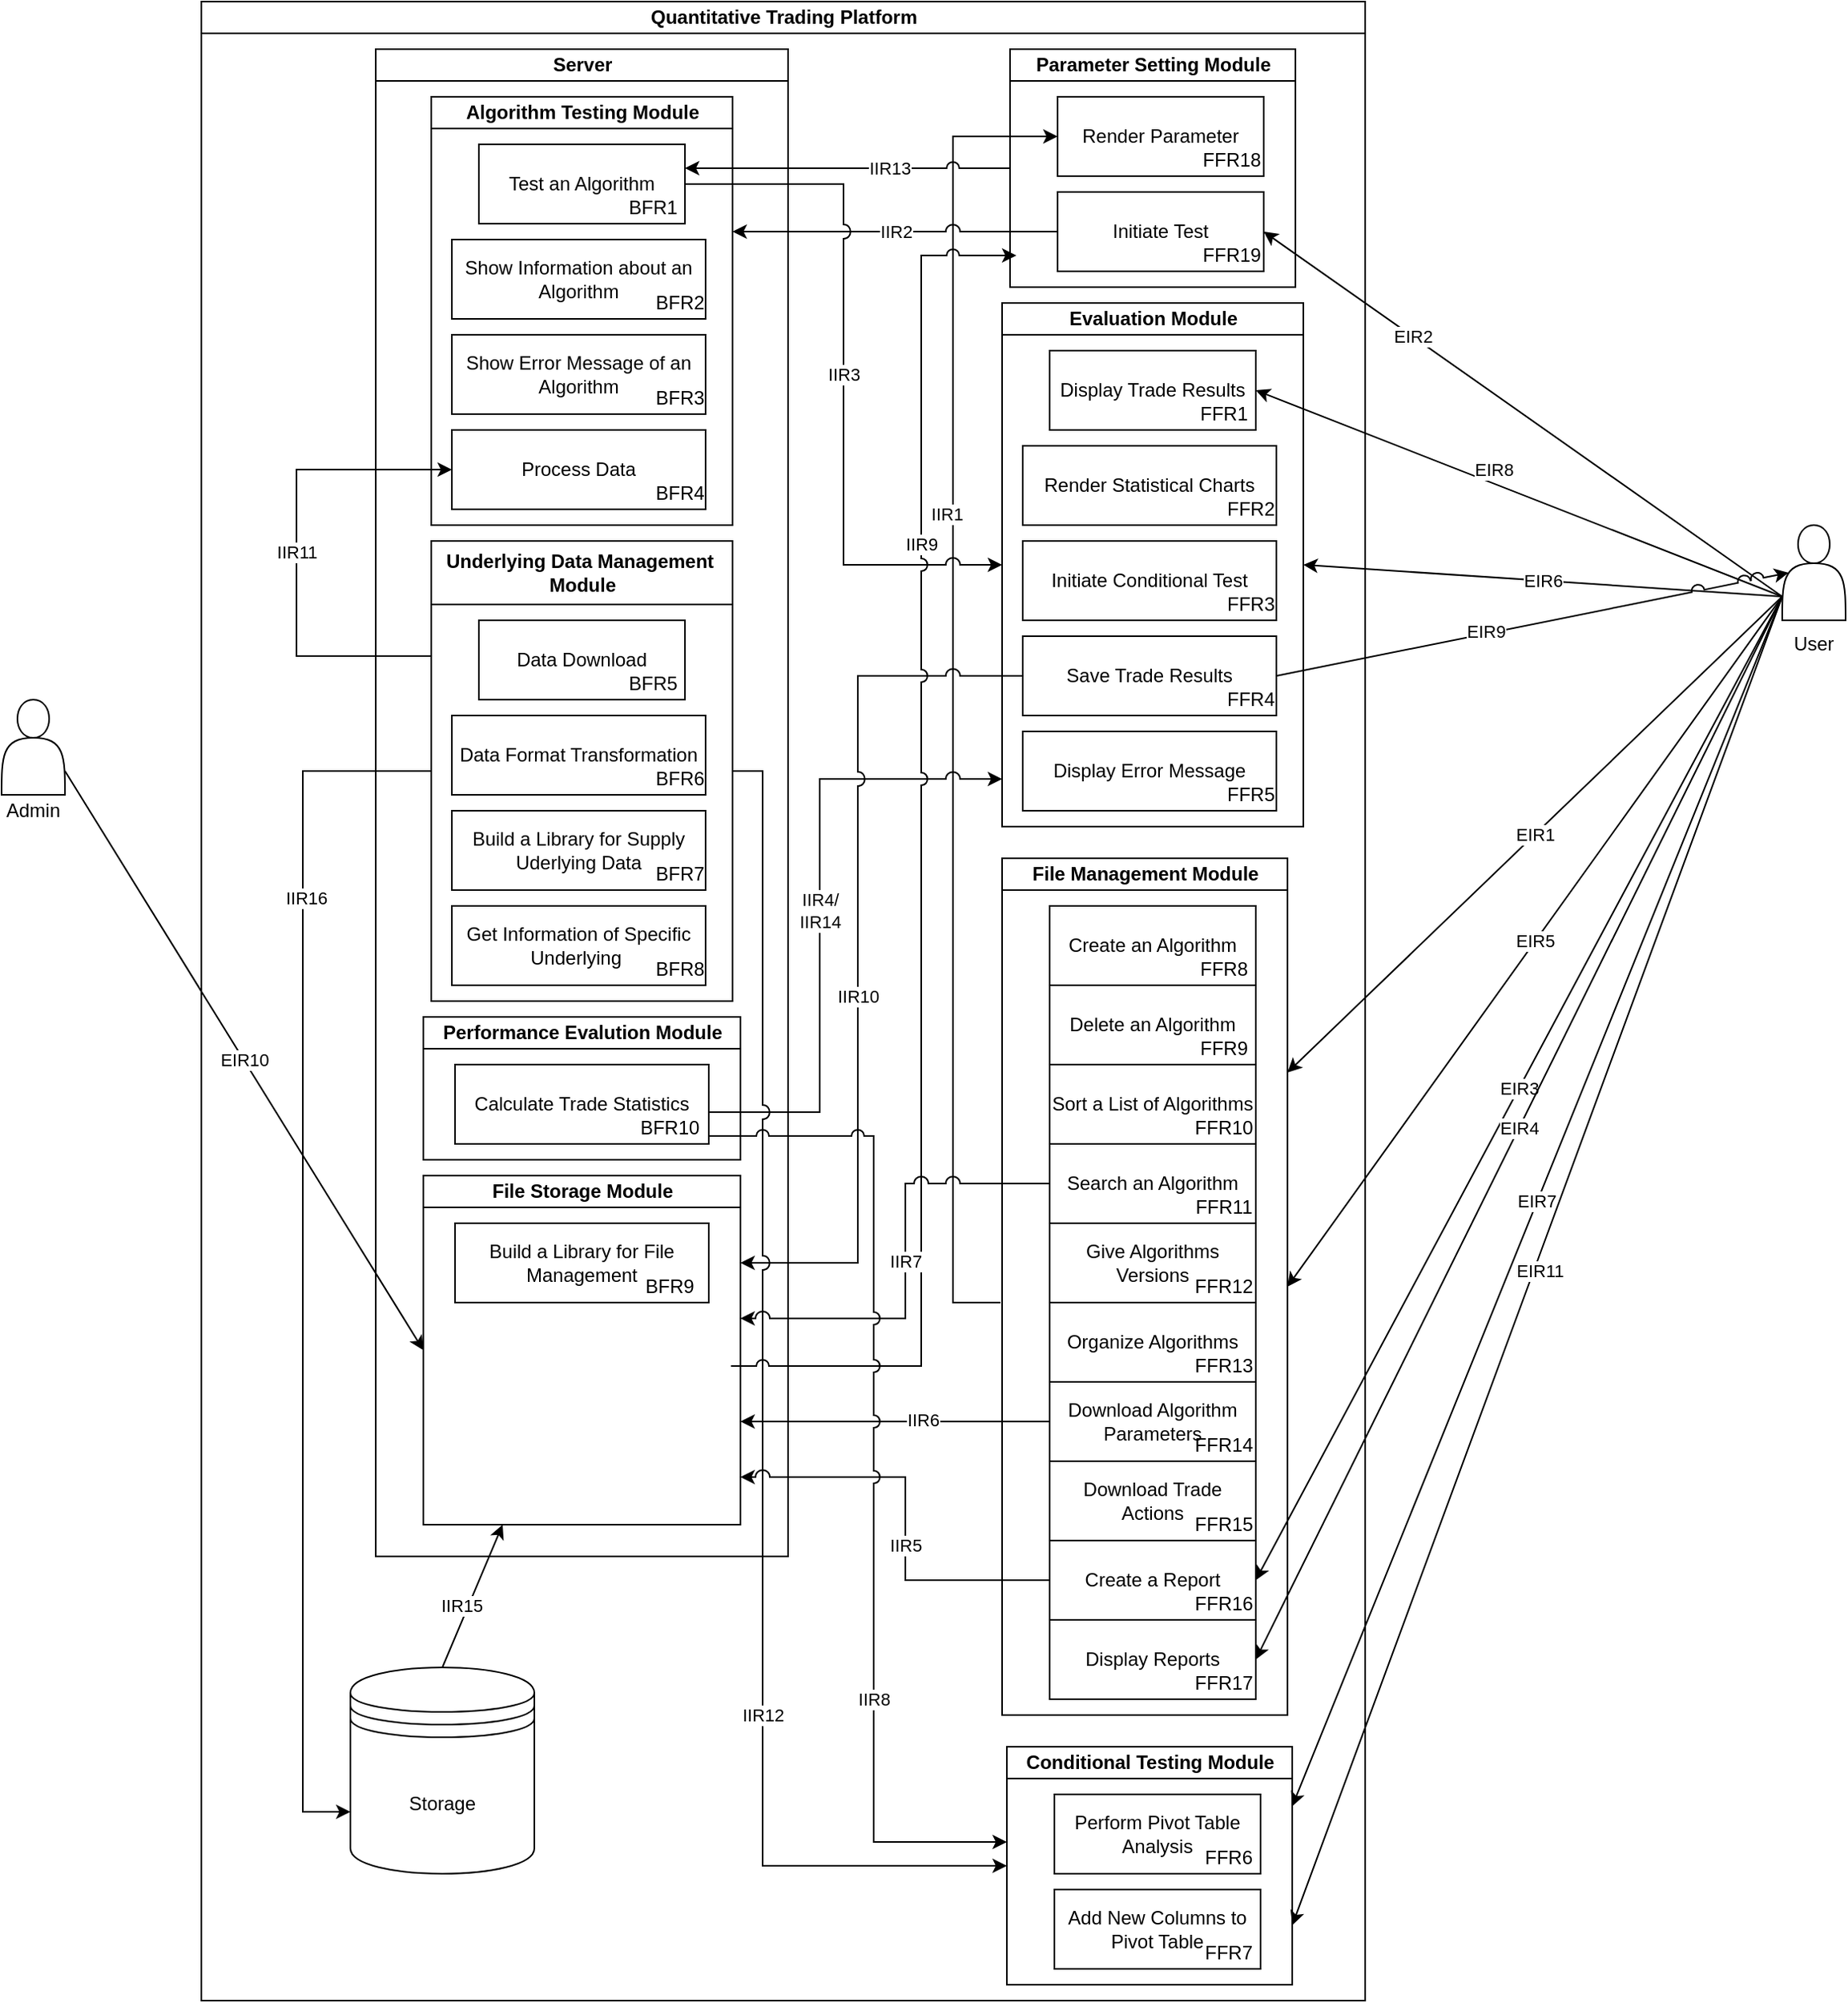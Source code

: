 <mxfile version="14.7.3" type="google"><diagram id="0utTmn4e9-yTrDj4tbkE" name="第 1 页"><mxGraphModel dx="1433" dy="1674" grid="1" gridSize="10" guides="1" tooltips="1" connect="1" arrows="1" fold="1" page="1" pageScale="1" pageWidth="827" pageHeight="1169" math="0" shadow="0"><root><mxCell id="0"/><mxCell id="1" parent="0"/><mxCell id="bblMJJMF7P-W_psZsIq9-2" value="Parameter Setting Module" style="swimlane;html=1;startSize=20;horizontal=1;containerType=tree;" parent="1" vertex="1"><mxGeometry x="96" y="-110" width="180" height="150" as="geometry"/></mxCell><mxCell id="bblMJJMF7P-W_psZsIq9-17" value="" style="group" parent="bblMJJMF7P-W_psZsIq9-2" vertex="1" connectable="0"><mxGeometry x="30" y="30" width="130" height="50" as="geometry"/></mxCell><mxCell id="bblMJJMF7P-W_psZsIq9-4" value="Render Parameter" style="whiteSpace=wrap;html=1;treeFolding=1;treeMoving=1;newEdgeStyle={&quot;edgeStyle&quot;:&quot;elbowEdgeStyle&quot;,&quot;startArrow&quot;:&quot;none&quot;,&quot;endArrow&quot;:&quot;none&quot;};" parent="bblMJJMF7P-W_psZsIq9-17" vertex="1"><mxGeometry width="130" height="50" as="geometry"/></mxCell><mxCell id="bblMJJMF7P-W_psZsIq9-7" value="FFR18" style="text;html=1;strokeColor=none;fillColor=none;align=center;verticalAlign=middle;whiteSpace=wrap;rounded=0;" parent="bblMJJMF7P-W_psZsIq9-17" vertex="1"><mxGeometry x="90" y="30" width="40" height="20" as="geometry"/></mxCell><mxCell id="bblMJJMF7P-W_psZsIq9-18" value="" style="group" parent="bblMJJMF7P-W_psZsIq9-2" vertex="1" connectable="0"><mxGeometry x="30" y="90" width="130" height="50" as="geometry"/></mxCell><mxCell id="bblMJJMF7P-W_psZsIq9-6" value="Initiate Test" style="whiteSpace=wrap;html=1;treeFolding=1;treeMoving=1;newEdgeStyle={&quot;edgeStyle&quot;:&quot;elbowEdgeStyle&quot;,&quot;startArrow&quot;:&quot;none&quot;,&quot;endArrow&quot;:&quot;none&quot;};" parent="bblMJJMF7P-W_psZsIq9-18" vertex="1"><mxGeometry width="130" height="50" as="geometry"/></mxCell><mxCell id="bblMJJMF7P-W_psZsIq9-8" value="FFR19" style="text;html=1;strokeColor=none;fillColor=none;align=center;verticalAlign=middle;whiteSpace=wrap;rounded=0;" parent="bblMJJMF7P-W_psZsIq9-18" vertex="1"><mxGeometry x="90" y="30" width="40" height="20" as="geometry"/></mxCell><mxCell id="bblMJJMF7P-W_psZsIq9-9" value="Evaluation Module" style="swimlane;html=1;startSize=20;horizontal=1;containerType=tree;" parent="1" vertex="1"><mxGeometry x="91" y="50" width="190" height="330" as="geometry"/></mxCell><mxCell id="bblMJJMF7P-W_psZsIq9-19" value="" style="group" parent="bblMJJMF7P-W_psZsIq9-9" vertex="1" connectable="0"><mxGeometry x="30" y="30" width="130" height="50" as="geometry"/></mxCell><mxCell id="bblMJJMF7P-W_psZsIq9-10" value="Display Trade Results" style="whiteSpace=wrap;html=1;treeFolding=1;treeMoving=1;newEdgeStyle={&quot;edgeStyle&quot;:&quot;elbowEdgeStyle&quot;,&quot;startArrow&quot;:&quot;none&quot;,&quot;endArrow&quot;:&quot;none&quot;};" parent="bblMJJMF7P-W_psZsIq9-19" vertex="1"><mxGeometry width="130" height="50" as="geometry"/></mxCell><mxCell id="bblMJJMF7P-W_psZsIq9-12" value="FFR1" style="text;html=1;strokeColor=none;fillColor=none;align=center;verticalAlign=middle;whiteSpace=wrap;rounded=0;" parent="bblMJJMF7P-W_psZsIq9-19" vertex="1"><mxGeometry x="90" y="30" width="40" height="20" as="geometry"/></mxCell><mxCell id="bblMJJMF7P-W_psZsIq9-20" value="" style="group" parent="bblMJJMF7P-W_psZsIq9-9" vertex="1" connectable="0"><mxGeometry x="13" y="90" width="164" height="50" as="geometry"/></mxCell><mxCell id="bblMJJMF7P-W_psZsIq9-11" value="Render Statistical Charts" style="whiteSpace=wrap;html=1;treeFolding=1;treeMoving=1;newEdgeStyle={&quot;edgeStyle&quot;:&quot;elbowEdgeStyle&quot;,&quot;startArrow&quot;:&quot;none&quot;,&quot;endArrow&quot;:&quot;none&quot;};" parent="bblMJJMF7P-W_psZsIq9-20" vertex="1"><mxGeometry width="160" height="50" as="geometry"/></mxCell><mxCell id="bblMJJMF7P-W_psZsIq9-13" value="FFR2" style="text;html=1;strokeColor=none;fillColor=none;align=center;verticalAlign=middle;whiteSpace=wrap;rounded=0;" parent="bblMJJMF7P-W_psZsIq9-20" vertex="1"><mxGeometry x="124" y="30" width="40" height="20" as="geometry"/></mxCell><mxCell id="bblMJJMF7P-W_psZsIq9-16" value="" style="group" parent="bblMJJMF7P-W_psZsIq9-9" vertex="1" connectable="0"><mxGeometry x="13" y="150" width="164" height="50" as="geometry"/></mxCell><mxCell id="bblMJJMF7P-W_psZsIq9-14" value="Initiate Conditional Test" style="whiteSpace=wrap;html=1;treeFolding=1;treeMoving=1;newEdgeStyle={&quot;edgeStyle&quot;:&quot;elbowEdgeStyle&quot;,&quot;startArrow&quot;:&quot;none&quot;,&quot;endArrow&quot;:&quot;none&quot;};" parent="bblMJJMF7P-W_psZsIq9-16" vertex="1"><mxGeometry width="160" height="50" as="geometry"/></mxCell><mxCell id="bblMJJMF7P-W_psZsIq9-15" value="FFR3" style="text;html=1;strokeColor=none;fillColor=none;align=center;verticalAlign=middle;whiteSpace=wrap;rounded=0;" parent="bblMJJMF7P-W_psZsIq9-16" vertex="1"><mxGeometry x="124" y="30" width="40" height="20" as="geometry"/></mxCell><mxCell id="bblMJJMF7P-W_psZsIq9-21" value="" style="group" parent="bblMJJMF7P-W_psZsIq9-9" vertex="1" connectable="0"><mxGeometry x="13" y="210" width="164" height="50" as="geometry"/></mxCell><mxCell id="bblMJJMF7P-W_psZsIq9-22" value="Save Trade Results" style="whiteSpace=wrap;html=1;treeFolding=1;treeMoving=1;newEdgeStyle={&quot;edgeStyle&quot;:&quot;elbowEdgeStyle&quot;,&quot;startArrow&quot;:&quot;none&quot;,&quot;endArrow&quot;:&quot;none&quot;};" parent="bblMJJMF7P-W_psZsIq9-21" vertex="1"><mxGeometry width="160" height="50" as="geometry"/></mxCell><mxCell id="bblMJJMF7P-W_psZsIq9-23" value="FFR4" style="text;html=1;strokeColor=none;fillColor=none;align=center;verticalAlign=middle;whiteSpace=wrap;rounded=0;" parent="bblMJJMF7P-W_psZsIq9-21" vertex="1"><mxGeometry x="124" y="30" width="40" height="20" as="geometry"/></mxCell><mxCell id="bblMJJMF7P-W_psZsIq9-25" value="" style="group" parent="bblMJJMF7P-W_psZsIq9-9" vertex="1" connectable="0"><mxGeometry x="13" y="270" width="164" height="50" as="geometry"/></mxCell><mxCell id="bblMJJMF7P-W_psZsIq9-26" value="Display Error Message" style="whiteSpace=wrap;html=1;treeFolding=1;treeMoving=1;newEdgeStyle={&quot;edgeStyle&quot;:&quot;elbowEdgeStyle&quot;,&quot;startArrow&quot;:&quot;none&quot;,&quot;endArrow&quot;:&quot;none&quot;};" parent="bblMJJMF7P-W_psZsIq9-25" vertex="1"><mxGeometry width="160" height="50" as="geometry"/></mxCell><mxCell id="bblMJJMF7P-W_psZsIq9-27" value="FFR5" style="text;html=1;strokeColor=none;fillColor=none;align=center;verticalAlign=middle;whiteSpace=wrap;rounded=0;" parent="bblMJJMF7P-W_psZsIq9-25" vertex="1"><mxGeometry x="124" y="30" width="40" height="20" as="geometry"/></mxCell><mxCell id="K34QMwaPmZ9NyjJz2Cfl-57" style="edgeStyle=orthogonalEdgeStyle;rounded=0;orthogonalLoop=1;jettySize=auto;html=1;entryX=0;entryY=0.5;entryDx=0;entryDy=0;" parent="1" target="bblMJJMF7P-W_psZsIq9-4" edge="1"><mxGeometry relative="1" as="geometry"><mxPoint x="60" y="110" as="targetPoint"/><mxPoint x="90" y="680" as="sourcePoint"/><Array as="points"><mxPoint x="60" y="680"/><mxPoint x="60" y="-55"/></Array></mxGeometry></mxCell><mxCell id="K34QMwaPmZ9NyjJz2Cfl-58" value="IIR1" style="edgeLabel;html=1;align=center;verticalAlign=middle;resizable=0;points=[];" parent="K34QMwaPmZ9NyjJz2Cfl-57" vertex="1" connectable="0"><mxGeometry x="0.269" y="4" relative="1" as="geometry"><mxPoint as="offset"/></mxGeometry></mxCell><mxCell id="bblMJJMF7P-W_psZsIq9-35" value="File Management Module" style="swimlane;html=1;startSize=20;horizontal=1;containerType=tree;" parent="1" vertex="1"><mxGeometry x="91" y="400" width="180" height="540" as="geometry"/></mxCell><mxCell id="bblMJJMF7P-W_psZsIq9-36" value="" style="group" parent="bblMJJMF7P-W_psZsIq9-35" vertex="1" connectable="0"><mxGeometry x="30" y="30" width="130" height="50" as="geometry"/></mxCell><mxCell id="bblMJJMF7P-W_psZsIq9-37" value="Create an Algorithm" style="whiteSpace=wrap;html=1;treeFolding=1;treeMoving=1;newEdgeStyle={&quot;edgeStyle&quot;:&quot;elbowEdgeStyle&quot;,&quot;startArrow&quot;:&quot;none&quot;,&quot;endArrow&quot;:&quot;none&quot;};" parent="bblMJJMF7P-W_psZsIq9-36" vertex="1"><mxGeometry width="130" height="50" as="geometry"/></mxCell><mxCell id="bblMJJMF7P-W_psZsIq9-38" value="FFR8" style="text;html=1;strokeColor=none;fillColor=none;align=center;verticalAlign=middle;whiteSpace=wrap;rounded=0;" parent="bblMJJMF7P-W_psZsIq9-36" vertex="1"><mxGeometry x="90" y="30" width="40" height="20" as="geometry"/></mxCell><mxCell id="K34QMwaPmZ9NyjJz2Cfl-1" value="" style="group" parent="bblMJJMF7P-W_psZsIq9-35" vertex="1" connectable="0"><mxGeometry x="30" y="80" width="130" height="50" as="geometry"/></mxCell><mxCell id="K34QMwaPmZ9NyjJz2Cfl-2" value="Delete an Algorithm" style="whiteSpace=wrap;html=1;treeFolding=1;treeMoving=1;newEdgeStyle={&quot;edgeStyle&quot;:&quot;elbowEdgeStyle&quot;,&quot;startArrow&quot;:&quot;none&quot;,&quot;endArrow&quot;:&quot;none&quot;};" parent="K34QMwaPmZ9NyjJz2Cfl-1" vertex="1"><mxGeometry width="130" height="50" as="geometry"/></mxCell><mxCell id="K34QMwaPmZ9NyjJz2Cfl-3" value="FFR9" style="text;html=1;strokeColor=none;fillColor=none;align=center;verticalAlign=middle;whiteSpace=wrap;rounded=0;" parent="K34QMwaPmZ9NyjJz2Cfl-1" vertex="1"><mxGeometry x="90" y="30" width="40" height="20" as="geometry"/></mxCell><mxCell id="K34QMwaPmZ9NyjJz2Cfl-8" value="" style="group" parent="bblMJJMF7P-W_psZsIq9-35" vertex="1" connectable="0"><mxGeometry x="30" y="130" width="130" height="50" as="geometry"/></mxCell><mxCell id="K34QMwaPmZ9NyjJz2Cfl-4" value="Sort a List of Algorithms" style="whiteSpace=wrap;html=1;treeFolding=1;treeMoving=1;newEdgeStyle={&quot;edgeStyle&quot;:&quot;elbowEdgeStyle&quot;,&quot;startArrow&quot;:&quot;none&quot;,&quot;endArrow&quot;:&quot;none&quot;};" parent="K34QMwaPmZ9NyjJz2Cfl-8" vertex="1"><mxGeometry width="130" height="50" as="geometry"/></mxCell><mxCell id="K34QMwaPmZ9NyjJz2Cfl-5" value="FFR10" style="text;html=1;strokeColor=none;fillColor=none;align=center;verticalAlign=middle;whiteSpace=wrap;rounded=0;" parent="K34QMwaPmZ9NyjJz2Cfl-8" vertex="1"><mxGeometry x="90" y="30" width="40" height="20" as="geometry"/></mxCell><mxCell id="K34QMwaPmZ9NyjJz2Cfl-9" value="" style="group" parent="bblMJJMF7P-W_psZsIq9-35" vertex="1" connectable="0"><mxGeometry x="30" y="180" width="130" height="50" as="geometry"/></mxCell><mxCell id="K34QMwaPmZ9NyjJz2Cfl-10" value="Search an Algorithm" style="whiteSpace=wrap;html=1;treeFolding=1;treeMoving=1;newEdgeStyle={&quot;edgeStyle&quot;:&quot;elbowEdgeStyle&quot;,&quot;startArrow&quot;:&quot;none&quot;,&quot;endArrow&quot;:&quot;none&quot;};" parent="K34QMwaPmZ9NyjJz2Cfl-9" vertex="1"><mxGeometry width="130" height="50" as="geometry"/></mxCell><mxCell id="K34QMwaPmZ9NyjJz2Cfl-11" value="FFR11" style="text;html=1;strokeColor=none;fillColor=none;align=center;verticalAlign=middle;whiteSpace=wrap;rounded=0;" parent="K34QMwaPmZ9NyjJz2Cfl-9" vertex="1"><mxGeometry x="90" y="30" width="40" height="20" as="geometry"/></mxCell><mxCell id="K34QMwaPmZ9NyjJz2Cfl-12" value="" style="group" parent="bblMJJMF7P-W_psZsIq9-35" vertex="1" connectable="0"><mxGeometry x="30" y="230" width="130" height="50" as="geometry"/></mxCell><mxCell id="K34QMwaPmZ9NyjJz2Cfl-13" value="Give Algorithms Versions" style="whiteSpace=wrap;html=1;treeFolding=1;treeMoving=1;newEdgeStyle={&quot;edgeStyle&quot;:&quot;elbowEdgeStyle&quot;,&quot;startArrow&quot;:&quot;none&quot;,&quot;endArrow&quot;:&quot;none&quot;};" parent="K34QMwaPmZ9NyjJz2Cfl-12" vertex="1"><mxGeometry width="130" height="50" as="geometry"/></mxCell><mxCell id="K34QMwaPmZ9NyjJz2Cfl-14" value="FFR12" style="text;html=1;strokeColor=none;fillColor=none;align=center;verticalAlign=middle;whiteSpace=wrap;rounded=0;" parent="K34QMwaPmZ9NyjJz2Cfl-12" vertex="1"><mxGeometry x="90" y="30" width="40" height="20" as="geometry"/></mxCell><mxCell id="K34QMwaPmZ9NyjJz2Cfl-15" value="" style="group" parent="bblMJJMF7P-W_psZsIq9-35" vertex="1" connectable="0"><mxGeometry x="30" y="280" width="130" height="50" as="geometry"/></mxCell><mxCell id="K34QMwaPmZ9NyjJz2Cfl-16" value="Organize Algorithms" style="whiteSpace=wrap;html=1;treeFolding=1;treeMoving=1;newEdgeStyle={&quot;edgeStyle&quot;:&quot;elbowEdgeStyle&quot;,&quot;startArrow&quot;:&quot;none&quot;,&quot;endArrow&quot;:&quot;none&quot;};" parent="K34QMwaPmZ9NyjJz2Cfl-15" vertex="1"><mxGeometry width="130" height="50" as="geometry"/></mxCell><mxCell id="K34QMwaPmZ9NyjJz2Cfl-17" value="FFR13" style="text;html=1;strokeColor=none;fillColor=none;align=center;verticalAlign=middle;whiteSpace=wrap;rounded=0;" parent="K34QMwaPmZ9NyjJz2Cfl-15" vertex="1"><mxGeometry x="90" y="30" width="40" height="20" as="geometry"/></mxCell><mxCell id="K34QMwaPmZ9NyjJz2Cfl-18" value="" style="group" parent="bblMJJMF7P-W_psZsIq9-35" vertex="1" connectable="0"><mxGeometry x="30" y="330" width="130" height="50" as="geometry"/></mxCell><mxCell id="K34QMwaPmZ9NyjJz2Cfl-19" value="Download Algorithm Parameters" style="whiteSpace=wrap;html=1;treeFolding=1;treeMoving=1;newEdgeStyle={&quot;edgeStyle&quot;:&quot;elbowEdgeStyle&quot;,&quot;startArrow&quot;:&quot;none&quot;,&quot;endArrow&quot;:&quot;none&quot;};" parent="K34QMwaPmZ9NyjJz2Cfl-18" vertex="1"><mxGeometry width="130" height="50" as="geometry"/></mxCell><mxCell id="K34QMwaPmZ9NyjJz2Cfl-20" value="FFR14" style="text;html=1;strokeColor=none;fillColor=none;align=center;verticalAlign=middle;whiteSpace=wrap;rounded=0;" parent="K34QMwaPmZ9NyjJz2Cfl-18" vertex="1"><mxGeometry x="90" y="30" width="40" height="20" as="geometry"/></mxCell><mxCell id="K34QMwaPmZ9NyjJz2Cfl-21" value="" style="group" parent="bblMJJMF7P-W_psZsIq9-35" vertex="1" connectable="0"><mxGeometry x="30" y="380" width="130" height="50" as="geometry"/></mxCell><mxCell id="K34QMwaPmZ9NyjJz2Cfl-22" value="Download Trade Actions" style="whiteSpace=wrap;html=1;treeFolding=1;treeMoving=1;newEdgeStyle={&quot;edgeStyle&quot;:&quot;elbowEdgeStyle&quot;,&quot;startArrow&quot;:&quot;none&quot;,&quot;endArrow&quot;:&quot;none&quot;};" parent="K34QMwaPmZ9NyjJz2Cfl-21" vertex="1"><mxGeometry width="130" height="50" as="geometry"/></mxCell><mxCell id="K34QMwaPmZ9NyjJz2Cfl-23" value="FFR15" style="text;html=1;strokeColor=none;fillColor=none;align=center;verticalAlign=middle;whiteSpace=wrap;rounded=0;" parent="K34QMwaPmZ9NyjJz2Cfl-21" vertex="1"><mxGeometry x="90" y="30" width="40" height="20" as="geometry"/></mxCell><mxCell id="K34QMwaPmZ9NyjJz2Cfl-25" value="Create a Report" style="whiteSpace=wrap;html=1;treeFolding=1;treeMoving=1;newEdgeStyle={&quot;edgeStyle&quot;:&quot;elbowEdgeStyle&quot;,&quot;startArrow&quot;:&quot;none&quot;,&quot;endArrow&quot;:&quot;none&quot;};" parent="bblMJJMF7P-W_psZsIq9-35" vertex="1"><mxGeometry x="30" y="430" width="130" height="50" as="geometry"/></mxCell><mxCell id="K34QMwaPmZ9NyjJz2Cfl-26" value="Display Reports" style="whiteSpace=wrap;html=1;treeFolding=1;treeMoving=1;newEdgeStyle={&quot;edgeStyle&quot;:&quot;elbowEdgeStyle&quot;,&quot;startArrow&quot;:&quot;none&quot;,&quot;endArrow&quot;:&quot;none&quot;};" parent="bblMJJMF7P-W_psZsIq9-35" vertex="1"><mxGeometry x="30" y="480" width="130" height="50" as="geometry"/></mxCell><mxCell id="K34QMwaPmZ9NyjJz2Cfl-27" value="FFR16" style="text;html=1;strokeColor=none;fillColor=none;align=center;verticalAlign=middle;whiteSpace=wrap;rounded=0;" parent="bblMJJMF7P-W_psZsIq9-35" vertex="1"><mxGeometry x="120" y="460" width="40" height="20" as="geometry"/></mxCell><mxCell id="K34QMwaPmZ9NyjJz2Cfl-28" value="FFR17" style="text;html=1;strokeColor=none;fillColor=none;align=center;verticalAlign=middle;whiteSpace=wrap;rounded=0;" parent="bblMJJMF7P-W_psZsIq9-35" vertex="1"><mxGeometry x="120" y="510" width="40" height="20" as="geometry"/></mxCell><mxCell id="bblMJJMF7P-W_psZsIq9-81" value="Server" style="swimlane;html=1;startSize=20;horizontal=1;containerType=tree;swimlaneFillColor=#ffffff;" parent="1" vertex="1"><mxGeometry x="-304" y="-110" width="260" height="950" as="geometry"/></mxCell><mxCell id="bblMJJMF7P-W_psZsIq9-45" value="Algorithm Testing Module" style="swimlane;html=1;startSize=20;horizontal=1;containerType=tree;" parent="bblMJJMF7P-W_psZsIq9-81" vertex="1"><mxGeometry x="35" y="30" width="190" height="270" as="geometry"/></mxCell><mxCell id="bblMJJMF7P-W_psZsIq9-46" value="" style="group" parent="bblMJJMF7P-W_psZsIq9-45" vertex="1" connectable="0"><mxGeometry x="30" y="30" width="130" height="50" as="geometry"/></mxCell><mxCell id="bblMJJMF7P-W_psZsIq9-47" value="Test an Algorithm" style="whiteSpace=wrap;html=1;treeFolding=1;treeMoving=1;newEdgeStyle={&quot;edgeStyle&quot;:&quot;elbowEdgeStyle&quot;,&quot;startArrow&quot;:&quot;none&quot;,&quot;endArrow&quot;:&quot;none&quot;};" parent="bblMJJMF7P-W_psZsIq9-46" vertex="1"><mxGeometry width="130" height="50" as="geometry"/></mxCell><mxCell id="bblMJJMF7P-W_psZsIq9-48" value="BFR1" style="text;html=1;strokeColor=none;fillColor=none;align=center;verticalAlign=middle;whiteSpace=wrap;rounded=0;" parent="bblMJJMF7P-W_psZsIq9-46" vertex="1"><mxGeometry x="90" y="30" width="40" height="20" as="geometry"/></mxCell><mxCell id="bblMJJMF7P-W_psZsIq9-49" value="" style="group" parent="bblMJJMF7P-W_psZsIq9-45" vertex="1" connectable="0"><mxGeometry x="13" y="90" width="164" height="50" as="geometry"/></mxCell><mxCell id="bblMJJMF7P-W_psZsIq9-50" value="Show Information about an Algorithm" style="whiteSpace=wrap;html=1;treeFolding=1;treeMoving=1;newEdgeStyle={&quot;edgeStyle&quot;:&quot;elbowEdgeStyle&quot;,&quot;startArrow&quot;:&quot;none&quot;,&quot;endArrow&quot;:&quot;none&quot;};" parent="bblMJJMF7P-W_psZsIq9-49" vertex="1"><mxGeometry width="160" height="50" as="geometry"/></mxCell><mxCell id="bblMJJMF7P-W_psZsIq9-51" value="BFR2" style="text;html=1;strokeColor=none;fillColor=none;align=center;verticalAlign=middle;whiteSpace=wrap;rounded=0;" parent="bblMJJMF7P-W_psZsIq9-49" vertex="1"><mxGeometry x="124" y="30" width="40" height="20" as="geometry"/></mxCell><mxCell id="bblMJJMF7P-W_psZsIq9-52" value="" style="group" parent="bblMJJMF7P-W_psZsIq9-45" vertex="1" connectable="0"><mxGeometry x="13" y="150" width="164" height="50" as="geometry"/></mxCell><mxCell id="bblMJJMF7P-W_psZsIq9-53" value="Show Error Message of an Algorithm" style="whiteSpace=wrap;html=1;treeFolding=1;treeMoving=1;newEdgeStyle={&quot;edgeStyle&quot;:&quot;elbowEdgeStyle&quot;,&quot;startArrow&quot;:&quot;none&quot;,&quot;endArrow&quot;:&quot;none&quot;};" parent="bblMJJMF7P-W_psZsIq9-52" vertex="1"><mxGeometry width="160" height="50" as="geometry"/></mxCell><mxCell id="bblMJJMF7P-W_psZsIq9-54" value="BFR3" style="text;html=1;strokeColor=none;fillColor=none;align=center;verticalAlign=middle;whiteSpace=wrap;rounded=0;" parent="bblMJJMF7P-W_psZsIq9-52" vertex="1"><mxGeometry x="124" y="30" width="40" height="20" as="geometry"/></mxCell><mxCell id="bblMJJMF7P-W_psZsIq9-55" value="" style="group" parent="bblMJJMF7P-W_psZsIq9-45" vertex="1" connectable="0"><mxGeometry x="13" y="210" width="164" height="50" as="geometry"/></mxCell><mxCell id="bblMJJMF7P-W_psZsIq9-56" value="Process Data" style="whiteSpace=wrap;html=1;treeFolding=1;treeMoving=1;newEdgeStyle={&quot;edgeStyle&quot;:&quot;elbowEdgeStyle&quot;,&quot;startArrow&quot;:&quot;none&quot;,&quot;endArrow&quot;:&quot;none&quot;};" parent="bblMJJMF7P-W_psZsIq9-55" vertex="1"><mxGeometry width="160" height="50" as="geometry"/></mxCell><mxCell id="bblMJJMF7P-W_psZsIq9-57" value="BFR4" style="text;html=1;strokeColor=none;fillColor=none;align=center;verticalAlign=middle;whiteSpace=wrap;rounded=0;" parent="bblMJJMF7P-W_psZsIq9-55" vertex="1"><mxGeometry x="124" y="30" width="40" height="20" as="geometry"/></mxCell><mxCell id="bblMJJMF7P-W_psZsIq9-61" value="Underlying Data Management&amp;nbsp;&lt;br&gt;Module" style="swimlane;html=1;startSize=40;horizontal=1;containerType=tree;" parent="bblMJJMF7P-W_psZsIq9-81" vertex="1"><mxGeometry x="35" y="310" width="190" height="290" as="geometry"/></mxCell><mxCell id="bblMJJMF7P-W_psZsIq9-62" value="" style="group" parent="bblMJJMF7P-W_psZsIq9-61" vertex="1" connectable="0"><mxGeometry x="30" y="50" width="130" height="50" as="geometry"/></mxCell><mxCell id="bblMJJMF7P-W_psZsIq9-63" value="Data Download" style="whiteSpace=wrap;html=1;treeFolding=1;treeMoving=1;newEdgeStyle={&quot;edgeStyle&quot;:&quot;elbowEdgeStyle&quot;,&quot;startArrow&quot;:&quot;none&quot;,&quot;endArrow&quot;:&quot;none&quot;};" parent="bblMJJMF7P-W_psZsIq9-62" vertex="1"><mxGeometry width="130" height="50" as="geometry"/></mxCell><mxCell id="bblMJJMF7P-W_psZsIq9-64" value="BFR5" style="text;html=1;strokeColor=none;fillColor=none;align=center;verticalAlign=middle;whiteSpace=wrap;rounded=0;" parent="bblMJJMF7P-W_psZsIq9-62" vertex="1"><mxGeometry x="90" y="30" width="40" height="20" as="geometry"/></mxCell><mxCell id="bblMJJMF7P-W_psZsIq9-65" value="" style="group" parent="bblMJJMF7P-W_psZsIq9-61" vertex="1" connectable="0"><mxGeometry x="13" y="110" width="164" height="50" as="geometry"/></mxCell><mxCell id="bblMJJMF7P-W_psZsIq9-66" value="Data Format Transformation" style="whiteSpace=wrap;html=1;treeFolding=1;treeMoving=1;newEdgeStyle={&quot;edgeStyle&quot;:&quot;elbowEdgeStyle&quot;,&quot;startArrow&quot;:&quot;none&quot;,&quot;endArrow&quot;:&quot;none&quot;};" parent="bblMJJMF7P-W_psZsIq9-65" vertex="1"><mxGeometry width="160" height="50" as="geometry"/></mxCell><mxCell id="bblMJJMF7P-W_psZsIq9-67" value="BFR6" style="text;html=1;strokeColor=none;fillColor=none;align=center;verticalAlign=middle;whiteSpace=wrap;rounded=0;" parent="bblMJJMF7P-W_psZsIq9-65" vertex="1"><mxGeometry x="124" y="30" width="40" height="20" as="geometry"/></mxCell><mxCell id="bblMJJMF7P-W_psZsIq9-68" value="" style="group" parent="bblMJJMF7P-W_psZsIq9-61" vertex="1" connectable="0"><mxGeometry x="13" y="170" width="164" height="50" as="geometry"/></mxCell><mxCell id="bblMJJMF7P-W_psZsIq9-69" value="Build a Library for Supply Uderlying Data" style="whiteSpace=wrap;html=1;treeFolding=1;treeMoving=1;newEdgeStyle={&quot;edgeStyle&quot;:&quot;elbowEdgeStyle&quot;,&quot;startArrow&quot;:&quot;none&quot;,&quot;endArrow&quot;:&quot;none&quot;};" parent="bblMJJMF7P-W_psZsIq9-68" vertex="1"><mxGeometry width="160" height="50" as="geometry"/></mxCell><mxCell id="bblMJJMF7P-W_psZsIq9-70" value="BFR7" style="text;html=1;strokeColor=none;fillColor=none;align=center;verticalAlign=middle;whiteSpace=wrap;rounded=0;" parent="bblMJJMF7P-W_psZsIq9-68" vertex="1"><mxGeometry x="124" y="30" width="40" height="20" as="geometry"/></mxCell><mxCell id="bblMJJMF7P-W_psZsIq9-71" value="" style="group" parent="bblMJJMF7P-W_psZsIq9-61" vertex="1" connectable="0"><mxGeometry x="13" y="230" width="164" height="50" as="geometry"/></mxCell><mxCell id="bblMJJMF7P-W_psZsIq9-72" value="Get Information of Specific Underlying&amp;nbsp;" style="whiteSpace=wrap;html=1;treeFolding=1;treeMoving=1;newEdgeStyle={&quot;edgeStyle&quot;:&quot;elbowEdgeStyle&quot;,&quot;startArrow&quot;:&quot;none&quot;,&quot;endArrow&quot;:&quot;none&quot;};" parent="bblMJJMF7P-W_psZsIq9-71" vertex="1"><mxGeometry width="160" height="50" as="geometry"/></mxCell><mxCell id="bblMJJMF7P-W_psZsIq9-73" value="BFR8" style="text;html=1;strokeColor=none;fillColor=none;align=center;verticalAlign=middle;whiteSpace=wrap;rounded=0;" parent="bblMJJMF7P-W_psZsIq9-71" vertex="1"><mxGeometry x="124" y="30" width="40" height="20" as="geometry"/></mxCell><mxCell id="bblMJJMF7P-W_psZsIq9-74" value="Performance Evalution Module" style="swimlane;html=1;startSize=20;horizontal=1;containerType=tree;" parent="bblMJJMF7P-W_psZsIq9-81" vertex="1"><mxGeometry x="30" y="610" width="200" height="90" as="geometry"/></mxCell><mxCell id="bblMJJMF7P-W_psZsIq9-75" value="" style="group" parent="bblMJJMF7P-W_psZsIq9-74" vertex="1" connectable="0"><mxGeometry x="20" y="30" width="160" height="50" as="geometry"/></mxCell><mxCell id="bblMJJMF7P-W_psZsIq9-76" value="Calculate Trade Statistics" style="whiteSpace=wrap;html=1;treeFolding=1;treeMoving=1;newEdgeStyle={&quot;edgeStyle&quot;:&quot;elbowEdgeStyle&quot;,&quot;startArrow&quot;:&quot;none&quot;,&quot;endArrow&quot;:&quot;none&quot;};" parent="bblMJJMF7P-W_psZsIq9-75" vertex="1"><mxGeometry width="160" height="50" as="geometry"/></mxCell><mxCell id="bblMJJMF7P-W_psZsIq9-77" value="BFR10" style="text;html=1;strokeColor=none;fillColor=none;align=center;verticalAlign=middle;whiteSpace=wrap;rounded=0;" parent="bblMJJMF7P-W_psZsIq9-75" vertex="1"><mxGeometry x="110.769" y="30" width="49.231" height="20" as="geometry"/></mxCell><mxCell id="bblMJJMF7P-W_psZsIq9-131" value="IIR11" style="endArrow=classic;html=1;strokeColor=#000000;strokeWidth=1;exitX=0;exitY=0.25;exitDx=0;exitDy=0;entryX=0;entryY=0.5;entryDx=0;entryDy=0;edgeStyle=orthogonalEdgeStyle;rounded=0;" parent="bblMJJMF7P-W_psZsIq9-81" source="bblMJJMF7P-W_psZsIq9-61" target="bblMJJMF7P-W_psZsIq9-56" edge="1"><mxGeometry width="50" height="50" relative="1" as="geometry"><mxPoint x="280" y="450" as="sourcePoint"/><mxPoint x="-150" y="270" as="targetPoint"/><Array as="points"><mxPoint x="-50" y="382"/><mxPoint x="-50" y="265"/></Array></mxGeometry></mxCell><mxCell id="K34QMwaPmZ9NyjJz2Cfl-29" value="File Storage Module" style="swimlane;html=1;startSize=20;horizontal=1;containerType=tree;" parent="bblMJJMF7P-W_psZsIq9-81" vertex="1"><mxGeometry x="30" y="710" width="200" height="220" as="geometry"/></mxCell><mxCell id="K34QMwaPmZ9NyjJz2Cfl-30" value="" style="group" parent="K34QMwaPmZ9NyjJz2Cfl-29" vertex="1" connectable="0"><mxGeometry x="20" y="30" width="160" height="50" as="geometry"/></mxCell><mxCell id="K34QMwaPmZ9NyjJz2Cfl-31" value="Build a Library for File Management" style="whiteSpace=wrap;html=1;treeFolding=1;treeMoving=1;newEdgeStyle={&quot;edgeStyle&quot;:&quot;elbowEdgeStyle&quot;,&quot;startArrow&quot;:&quot;none&quot;,&quot;endArrow&quot;:&quot;none&quot;};" parent="K34QMwaPmZ9NyjJz2Cfl-30" vertex="1"><mxGeometry width="160" height="50" as="geometry"/></mxCell><mxCell id="K34QMwaPmZ9NyjJz2Cfl-32" value="BFR9" style="text;html=1;strokeColor=none;fillColor=none;align=center;verticalAlign=middle;whiteSpace=wrap;rounded=0;" parent="K34QMwaPmZ9NyjJz2Cfl-30" vertex="1"><mxGeometry x="110.769" y="30" width="49.231" height="20" as="geometry"/></mxCell><mxCell id="bblMJJMF7P-W_psZsIq9-92" value="" style="group" parent="1" vertex="1" connectable="0"><mxGeometry x="583" y="190" width="40" height="85" as="geometry"/></mxCell><mxCell id="bblMJJMF7P-W_psZsIq9-88" value="" style="shape=actor;whiteSpace=wrap;html=1;" parent="bblMJJMF7P-W_psZsIq9-92" vertex="1"><mxGeometry width="40" height="60" as="geometry"/></mxCell><mxCell id="bblMJJMF7P-W_psZsIq9-89" value="User" style="text;html=1;strokeColor=none;fillColor=none;align=center;verticalAlign=middle;whiteSpace=wrap;rounded=0;" parent="bblMJJMF7P-W_psZsIq9-92" vertex="1"><mxGeometry y="65" width="40" height="20" as="geometry"/></mxCell><mxCell id="bblMJJMF7P-W_psZsIq9-93" value="EIR1" style="endArrow=classic;html=1;exitX=0;exitY=0.75;exitDx=0;exitDy=0;entryX=1;entryY=0.25;entryDx=0;entryDy=0;" parent="1" source="bblMJJMF7P-W_psZsIq9-88" target="bblMJJMF7P-W_psZsIq9-35" edge="1"><mxGeometry width="50" height="50" relative="1" as="geometry"><mxPoint x="616" y="210" as="sourcePoint"/><mxPoint x="546" y="180" as="targetPoint"/></mxGeometry></mxCell><mxCell id="bblMJJMF7P-W_psZsIq9-94" value="EIR2" style="endArrow=classic;html=1;exitX=0;exitY=0.75;exitDx=0;exitDy=0;entryX=1;entryY=0.5;entryDx=0;entryDy=0;strokeWidth=1;rounded=0;" parent="1" source="bblMJJMF7P-W_psZsIq9-88" target="bblMJJMF7P-W_psZsIq9-6" edge="1"><mxGeometry x="0.425" width="50" height="50" relative="1" as="geometry"><mxPoint x="226" y="210" as="sourcePoint"/><mxPoint x="336" y="-30" as="targetPoint"/><mxPoint as="offset"/></mxGeometry></mxCell><mxCell id="bblMJJMF7P-W_psZsIq9-99" value="EIR5" style="endArrow=classic;html=1;strokeWidth=1;exitX=0;exitY=0.75;exitDx=0;exitDy=0;entryX=1;entryY=0.5;entryDx=0;entryDy=0;" parent="1" source="bblMJJMF7P-W_psZsIq9-88" target="bblMJJMF7P-W_psZsIq9-35" edge="1"><mxGeometry width="50" height="50" relative="1" as="geometry"><mxPoint x="593.0" y="245" as="sourcePoint"/><mxPoint x="506" y="320" as="targetPoint"/></mxGeometry></mxCell><mxCell id="bblMJJMF7P-W_psZsIq9-101" value="EIR6" style="endArrow=classic;html=1;strokeWidth=1;entryX=1;entryY=0.5;entryDx=0;entryDy=0;exitX=0;exitY=0.75;exitDx=0;exitDy=0;rounded=0;jumpStyle=none;jumpSize=7;" parent="1" source="bblMJJMF7P-W_psZsIq9-88" target="bblMJJMF7P-W_psZsIq9-9" edge="1"><mxGeometry width="50" height="50" relative="1" as="geometry"><mxPoint x="576" y="220" as="sourcePoint"/><mxPoint x="326" y="130" as="targetPoint"/></mxGeometry></mxCell><mxCell id="bblMJJMF7P-W_psZsIq9-103" value="EIR7" style="edgeStyle=none;rounded=0;orthogonalLoop=1;jettySize=auto;html=1;exitX=0;exitY=0.75;exitDx=0;exitDy=0;strokeColor=#000000;strokeWidth=1;entryX=1;entryY=0.25;entryDx=0;entryDy=0;" parent="1" source="bblMJJMF7P-W_psZsIq9-88" target="bblMJJMF7P-W_psZsIq9-28" edge="1"><mxGeometry relative="1" as="geometry"><mxPoint x="386" y="660" as="targetPoint"/></mxGeometry></mxCell><mxCell id="bblMJJMF7P-W_psZsIq9-104" value="" style="endArrow=classic;html=1;strokeColor=#000000;strokeWidth=1;exitX=0;exitY=0.75;exitDx=0;exitDy=0;entryX=1;entryY=0.5;entryDx=0;entryDy=0;" parent="1" source="bblMJJMF7P-W_psZsIq9-88" target="bblMJJMF7P-W_psZsIq9-10" edge="1"><mxGeometry width="50" height="50" relative="1" as="geometry"><mxPoint x="306" y="300" as="sourcePoint"/><mxPoint x="356" y="250" as="targetPoint"/></mxGeometry></mxCell><mxCell id="bblMJJMF7P-W_psZsIq9-105" value="EIR8" style="edgeLabel;html=1;align=center;verticalAlign=middle;resizable=0;points=[];" parent="bblMJJMF7P-W_psZsIq9-104" vertex="1" connectable="0"><mxGeometry x="0.305" y="1" relative="1" as="geometry"><mxPoint x="34.32" y="4.02" as="offset"/></mxGeometry></mxCell><mxCell id="bblMJJMF7P-W_psZsIq9-106" value="" style="endArrow=classic;html=1;strokeColor=#000000;strokeWidth=1;entryX=0.1;entryY=0.5;entryDx=0;entryDy=0;entryPerimeter=0;exitX=1;exitY=0.5;exitDx=0;exitDy=0;rounded=0;jumpStyle=arc;jumpSize=8;" parent="1" source="bblMJJMF7P-W_psZsIq9-22" target="bblMJJMF7P-W_psZsIq9-88" edge="1"><mxGeometry width="50" height="50" relative="1" as="geometry"><mxPoint x="286" y="290" as="sourcePoint"/><mxPoint x="506" y="260" as="targetPoint"/></mxGeometry></mxCell><mxCell id="bblMJJMF7P-W_psZsIq9-107" value="EIR9" style="edgeLabel;html=1;align=center;verticalAlign=middle;resizable=0;points=[];" parent="bblMJJMF7P-W_psZsIq9-106" vertex="1" connectable="0"><mxGeometry x="-0.305" y="2" relative="1" as="geometry"><mxPoint x="19.4" y="-4.01" as="offset"/></mxGeometry></mxCell><mxCell id="bblMJJMF7P-W_psZsIq9-112" value="" style="group" parent="1" vertex="1" connectable="0"><mxGeometry x="-540" y="290" width="40" height="90" as="geometry"/></mxCell><mxCell id="bblMJJMF7P-W_psZsIq9-109" value="Admin" style="text;html=1;strokeColor=none;fillColor=none;align=center;verticalAlign=middle;whiteSpace=wrap;rounded=0;" parent="bblMJJMF7P-W_psZsIq9-112" vertex="1"><mxGeometry y="70" width="40" height="20" as="geometry"/></mxCell><mxCell id="bblMJJMF7P-W_psZsIq9-108" value="" style="shape=actor;whiteSpace=wrap;html=1;" parent="bblMJJMF7P-W_psZsIq9-112" vertex="1"><mxGeometry y="10" width="40" height="60" as="geometry"/></mxCell><mxCell id="bblMJJMF7P-W_psZsIq9-113" value="EIR10" style="endArrow=classic;html=1;strokeColor=#000000;strokeWidth=1;entryX=0;entryY=0.5;entryDx=0;entryDy=0;exitX=1;exitY=0.75;exitDx=0;exitDy=0;" parent="1" source="bblMJJMF7P-W_psZsIq9-108" target="K34QMwaPmZ9NyjJz2Cfl-29" edge="1"><mxGeometry width="50" height="50" relative="1" as="geometry"><mxPoint x="-334" y="400" as="sourcePoint"/><mxPoint x="-284" y="350" as="targetPoint"/></mxGeometry></mxCell><mxCell id="bblMJJMF7P-W_psZsIq9-118" value="IIR2" style="endArrow=classic;html=1;strokeColor=#000000;strokeWidth=1;exitX=0;exitY=0.5;exitDx=0;exitDy=0;jumpStyle=arc;jumpSize=9;edgeStyle=orthogonalEdgeStyle;rounded=0;" parent="1" source="bblMJJMF7P-W_psZsIq9-6" edge="1"><mxGeometry width="50" height="50" relative="1" as="geometry"><mxPoint x="6" y="180" as="sourcePoint"/><mxPoint x="-79" y="5" as="targetPoint"/><Array as="points"><mxPoint x="-79" y="5"/></Array></mxGeometry></mxCell><mxCell id="bblMJJMF7P-W_psZsIq9-119" value="IIR3" style="endArrow=classic;html=1;strokeColor=#000000;strokeWidth=1;exitX=1;exitY=0.5;exitDx=0;exitDy=0;entryX=0;entryY=0.5;entryDx=0;entryDy=0;edgeStyle=orthogonalEdgeStyle;rounded=0;jumpStyle=arc;jumpSize=9;" parent="1" source="bblMJJMF7P-W_psZsIq9-47" target="bblMJJMF7P-W_psZsIq9-9" edge="1"><mxGeometry width="50" height="50" relative="1" as="geometry"><mxPoint x="-84" y="180" as="sourcePoint"/><mxPoint x="-34" y="130" as="targetPoint"/></mxGeometry></mxCell><mxCell id="bblMJJMF7P-W_psZsIq9-120" value="IIR4/&lt;br&gt;IIR14" style="endArrow=classic;html=1;strokeColor=#000000;strokeWidth=1;exitX=1;exitY=0;exitDx=0;exitDy=0;edgeStyle=orthogonalEdgeStyle;rounded=0;jumpStyle=arc;jumpSize=9;" parent="1" source="bblMJJMF7P-W_psZsIq9-77" edge="1"><mxGeometry width="50" height="50" relative="1" as="geometry"><mxPoint x="-34" y="300" as="sourcePoint"/><mxPoint x="91" y="350" as="targetPoint"/><Array as="points"><mxPoint x="-24" y="560"/><mxPoint x="-24" y="350"/></Array></mxGeometry></mxCell><mxCell id="bblMJJMF7P-W_psZsIq9-130" value="IIR10" style="endArrow=classic;html=1;strokeColor=#000000;strokeWidth=1;exitX=0;exitY=0.5;exitDx=0;exitDy=0;rounded=0;jumpStyle=arc;jumpSize=9;entryX=1;entryY=0.25;entryDx=0;entryDy=0;edgeStyle=orthogonalEdgeStyle;" parent="1" source="bblMJJMF7P-W_psZsIq9-22" target="K34QMwaPmZ9NyjJz2Cfl-29" edge="1"><mxGeometry x="0.117" width="50" height="50" relative="1" as="geometry"><mxPoint x="26" y="450" as="sourcePoint"/><mxPoint x="-20" y="740" as="targetPoint"/><Array as="points"><mxPoint y="285"/><mxPoint y="655"/></Array><mxPoint as="offset"/></mxGeometry></mxCell><mxCell id="bblMJJMF7P-W_psZsIq9-132" value="IIR12" style="endArrow=classic;html=1;strokeColor=#000000;strokeWidth=1;exitX=1;exitY=0.5;exitDx=0;exitDy=0;entryX=0;entryY=0.5;entryDx=0;entryDy=0;rounded=0;edgeStyle=orthogonalEdgeStyle;jumpStyle=arc;jumpSize=9;" parent="1" source="bblMJJMF7P-W_psZsIq9-61" target="bblMJJMF7P-W_psZsIq9-28" edge="1"><mxGeometry x="0.423" width="50" height="50" relative="1" as="geometry"><mxPoint x="-24" y="460" as="sourcePoint"/><mxPoint x="26" y="410" as="targetPoint"/><Array as="points"><mxPoint x="-60" y="345"/><mxPoint x="-60" y="1035"/></Array><mxPoint as="offset"/></mxGeometry></mxCell><mxCell id="bblMJJMF7P-W_psZsIq9-133" value="Quantitative Trading Platform" style="swimlane;html=1;startSize=20;horizontal=1;containerType=tree;" parent="1" vertex="1"><mxGeometry x="-414" y="-140" width="734" height="1260" as="geometry"/></mxCell><mxCell id="bblMJJMF7P-W_psZsIq9-28" value="Conditional Testing Module" style="swimlane;html=1;startSize=20;horizontal=1;containerType=tree;" parent="bblMJJMF7P-W_psZsIq9-133" vertex="1"><mxGeometry x="508" y="1100" width="180" height="150" as="geometry"/></mxCell><mxCell id="bblMJJMF7P-W_psZsIq9-29" value="" style="group" parent="bblMJJMF7P-W_psZsIq9-28" vertex="1" connectable="0"><mxGeometry x="30" y="30" width="130" height="50" as="geometry"/></mxCell><mxCell id="bblMJJMF7P-W_psZsIq9-30" value="Perform Pivot Table Analysis" style="whiteSpace=wrap;html=1;treeFolding=1;treeMoving=1;newEdgeStyle={&quot;edgeStyle&quot;:&quot;elbowEdgeStyle&quot;,&quot;startArrow&quot;:&quot;none&quot;,&quot;endArrow&quot;:&quot;none&quot;};" parent="bblMJJMF7P-W_psZsIq9-29" vertex="1"><mxGeometry width="130" height="50" as="geometry"/></mxCell><mxCell id="bblMJJMF7P-W_psZsIq9-31" value="FFR6" style="text;html=1;strokeColor=none;fillColor=none;align=center;verticalAlign=middle;whiteSpace=wrap;rounded=0;" parent="bblMJJMF7P-W_psZsIq9-29" vertex="1"><mxGeometry x="90" y="30" width="40" height="20" as="geometry"/></mxCell><mxCell id="bblMJJMF7P-W_psZsIq9-32" value="" style="group" parent="bblMJJMF7P-W_psZsIq9-28" vertex="1" connectable="0"><mxGeometry x="30" y="90" width="130" height="50" as="geometry"/></mxCell><mxCell id="bblMJJMF7P-W_psZsIq9-33" value="Add New Columns to Pivot Table" style="whiteSpace=wrap;html=1;treeFolding=1;treeMoving=1;newEdgeStyle={&quot;edgeStyle&quot;:&quot;elbowEdgeStyle&quot;,&quot;startArrow&quot;:&quot;none&quot;,&quot;endArrow&quot;:&quot;none&quot;};" parent="bblMJJMF7P-W_psZsIq9-32" vertex="1"><mxGeometry width="130" height="50" as="geometry"/></mxCell><mxCell id="bblMJJMF7P-W_psZsIq9-34" value="FFR7" style="text;html=1;strokeColor=none;fillColor=none;align=center;verticalAlign=middle;whiteSpace=wrap;rounded=0;" parent="bblMJJMF7P-W_psZsIq9-32" vertex="1"><mxGeometry x="90" y="30" width="40" height="20" as="geometry"/></mxCell><mxCell id="8jgfPDAEFm-fh1oHhnhZ-1" value="Storage" style="shape=datastore;whiteSpace=wrap;html=1;" parent="bblMJJMF7P-W_psZsIq9-133" vertex="1"><mxGeometry x="94" y="1050" width="116" height="130" as="geometry"/></mxCell><mxCell id="8jgfPDAEFm-fh1oHhnhZ-14" value="IIR9" style="endArrow=classic;html=1;edgeStyle=orthogonalEdgeStyle;rounded=0;jumpStyle=arc;jumpSize=8;" parent="bblMJJMF7P-W_psZsIq9-133" edge="1"><mxGeometry x="0.45" width="50" height="50" relative="1" as="geometry"><mxPoint x="334" y="860" as="sourcePoint"/><mxPoint x="514" y="160" as="targetPoint"/><Array as="points"><mxPoint x="454" y="860"/><mxPoint x="454" y="160"/></Array><mxPoint as="offset"/></mxGeometry></mxCell><mxCell id="K34QMwaPmZ9NyjJz2Cfl-54" value="EIR3" style="endArrow=classic;html=1;exitX=0;exitY=0.75;exitDx=0;exitDy=0;entryX=1;entryY=0.5;entryDx=0;entryDy=0;" parent="1" source="bblMJJMF7P-W_psZsIq9-88" target="K34QMwaPmZ9NyjJz2Cfl-25" edge="1"><mxGeometry width="50" height="50" relative="1" as="geometry"><mxPoint x="530" y="260" as="sourcePoint"/><mxPoint x="360" y="420" as="targetPoint"/></mxGeometry></mxCell><mxCell id="K34QMwaPmZ9NyjJz2Cfl-55" value="EIR4" style="endArrow=classic;html=1;exitX=0;exitY=0.75;exitDx=0;exitDy=0;entryX=1;entryY=0.5;entryDx=0;entryDy=0;" parent="1" source="bblMJJMF7P-W_psZsIq9-88" target="K34QMwaPmZ9NyjJz2Cfl-26" edge="1"><mxGeometry width="50" height="50" relative="1" as="geometry"><mxPoint x="340" y="470" as="sourcePoint"/><mxPoint x="390" y="490" as="targetPoint"/></mxGeometry></mxCell><mxCell id="K34QMwaPmZ9NyjJz2Cfl-56" value="EIR11" style="edgeStyle=none;rounded=0;orthogonalLoop=1;jettySize=auto;html=1;exitX=0;exitY=0.75;exitDx=0;exitDy=0;strokeColor=#000000;strokeWidth=1;entryX=1;entryY=0.75;entryDx=0;entryDy=0;" parent="1" source="bblMJJMF7P-W_psZsIq9-88" target="bblMJJMF7P-W_psZsIq9-28" edge="1"><mxGeometry x="0.012" y="3" relative="1" as="geometry"><mxPoint x="284" y="1045" as="targetPoint"/><mxPoint x="593" y="245" as="sourcePoint"/><Array as="points"><mxPoint x="430" y="650"/></Array><mxPoint as="offset"/></mxGeometry></mxCell><mxCell id="K34QMwaPmZ9NyjJz2Cfl-61" value="IIR7" style="endArrow=classic;html=1;exitX=0;exitY=0.5;exitDx=0;exitDy=0;rounded=0;jumpStyle=arc;jumpSize=9;edgeStyle=orthogonalEdgeStyle;" parent="1" source="K34QMwaPmZ9NyjJz2Cfl-10" edge="1"><mxGeometry width="50" height="50" relative="1" as="geometry"><mxPoint x="80" y="770" as="sourcePoint"/><mxPoint x="-74" y="690" as="targetPoint"/><Array as="points"><mxPoint x="30" y="605"/><mxPoint x="30" y="690"/></Array></mxGeometry></mxCell><mxCell id="K34QMwaPmZ9NyjJz2Cfl-62" value="IIR5" style="endArrow=classic;html=1;exitX=0;exitY=0.5;exitDx=0;exitDy=0;edgeStyle=orthogonalEdgeStyle;rounded=0;jumpStyle=arc;jumpSize=9;" parent="1" source="K34QMwaPmZ9NyjJz2Cfl-25" edge="1"><mxGeometry x="-0.132" width="50" height="50" relative="1" as="geometry"><mxPoint x="-40" y="830" as="sourcePoint"/><mxPoint x="-74" y="790" as="targetPoint"/><Array as="points"><mxPoint x="30" y="855"/><mxPoint x="30" y="790"/></Array><mxPoint as="offset"/></mxGeometry></mxCell><mxCell id="K34QMwaPmZ9NyjJz2Cfl-63" value="" style="endArrow=classic;html=1;exitX=0;exitY=0.5;exitDx=0;exitDy=0;" parent="1" source="K34QMwaPmZ9NyjJz2Cfl-19" edge="1"><mxGeometry width="50" height="50" relative="1" as="geometry"><mxPoint x="-150" y="790" as="sourcePoint"/><mxPoint x="-74" y="755" as="targetPoint"/></mxGeometry></mxCell><mxCell id="K34QMwaPmZ9NyjJz2Cfl-64" value="IIR6" style="edgeLabel;html=1;align=center;verticalAlign=middle;resizable=0;points=[];" parent="K34QMwaPmZ9NyjJz2Cfl-63" vertex="1" connectable="0"><mxGeometry x="-0.181" y="-1" relative="1" as="geometry"><mxPoint as="offset"/></mxGeometry></mxCell><mxCell id="K34QMwaPmZ9NyjJz2Cfl-66" value="IIR8" style="endArrow=classic;html=1;exitX=1;exitY=0.75;exitDx=0;exitDy=0;edgeStyle=orthogonalEdgeStyle;rounded=0;jumpStyle=arc;jumpSize=8;" parent="1" source="bblMJJMF7P-W_psZsIq9-77" edge="1"><mxGeometry x="0.45" width="50" height="50" relative="1" as="geometry"><mxPoint x="-140" y="680" as="sourcePoint"/><mxPoint x="94" y="1020" as="targetPoint"/><Array as="points"><mxPoint x="10" y="575"/><mxPoint x="10" y="1020"/><mxPoint x="94" y="1020"/></Array><mxPoint as="offset"/></mxGeometry></mxCell><mxCell id="K34QMwaPmZ9NyjJz2Cfl-67" value="IIR13" style="endArrow=classic;html=1;exitX=0;exitY=0.5;exitDx=0;exitDy=0;edgeStyle=orthogonalEdgeStyle;rounded=0;jumpStyle=arc;jumpSize=8;" parent="1" source="bblMJJMF7P-W_psZsIq9-2" edge="1"><mxGeometry x="-0.259" width="50" height="50" relative="1" as="geometry"><mxPoint x="120" y="-30" as="sourcePoint"/><mxPoint x="-109" y="-35" as="targetPoint"/><Array as="points"><mxPoint x="-109" y="-35"/></Array><mxPoint as="offset"/></mxGeometry></mxCell><mxCell id="8jgfPDAEFm-fh1oHhnhZ-10" value="IIR15" style="endArrow=classic;html=1;exitX=0.5;exitY=0;exitDx=0;exitDy=0;rounded=0;jumpStyle=arc;jumpSize=9;entryX=0.25;entryY=1;entryDx=0;entryDy=0;" parent="1" source="8jgfPDAEFm-fh1oHhnhZ-1" target="K34QMwaPmZ9NyjJz2Cfl-29" edge="1"><mxGeometry x="-0.15" y="5" width="50" height="50" relative="1" as="geometry"><mxPoint x="-9" y="955" as="sourcePoint"/><mxPoint x="-204" y="890" as="targetPoint"/><mxPoint y="1" as="offset"/></mxGeometry></mxCell><mxCell id="5taHBdh_SusrbhIENSZl-3" style="edgeStyle=orthogonalEdgeStyle;rounded=0;orthogonalLoop=1;jettySize=auto;html=1;exitX=0;exitY=0.5;exitDx=0;exitDy=0;entryX=0;entryY=0.7;entryDx=0;entryDy=0;" parent="1" source="bblMJJMF7P-W_psZsIq9-61" target="8jgfPDAEFm-fh1oHhnhZ-1" edge="1"><mxGeometry relative="1" as="geometry"><mxPoint x="-360" y="1000" as="targetPoint"/><Array as="points"><mxPoint x="-350" y="345"/><mxPoint x="-350" y="1001"/></Array></mxGeometry></mxCell><mxCell id="5taHBdh_SusrbhIENSZl-5" value="IIR16" style="edgeLabel;html=1;align=center;verticalAlign=middle;resizable=0;points=[];" parent="5taHBdh_SusrbhIENSZl-3" vertex="1" connectable="0"><mxGeometry x="-0.582" y="1" relative="1" as="geometry"><mxPoint x="1" as="offset"/></mxGeometry></mxCell></root></mxGraphModel></diagram></mxfile>
